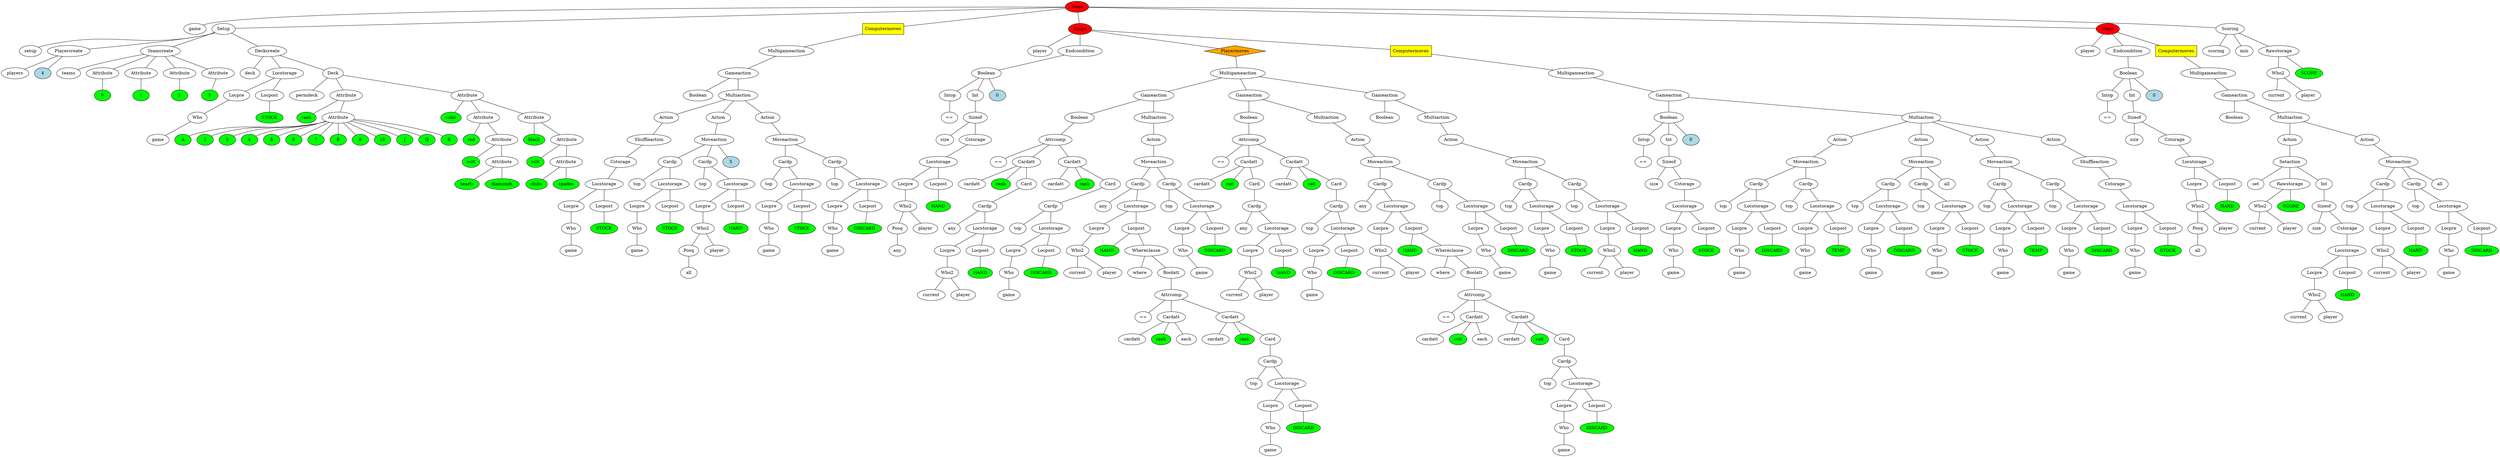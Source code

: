 graph tree{NODE0 [label="Stage" style=filled fillcolor="red"]
NODE0_1 [label="game"]
NODE0 -- NODE0_1
NODE0_2 [label="Setup" ]
NODE0_2_1 [label="setup"]
NODE0_2 -- NODE0_2_1
NODE0_2_2 [label="Playercreate" ]
NODE0_2_2_2 [label="players"]
NODE0_2_2 -- NODE0_2_2_2
NODE0_2_2_3 [label="4" style=filled fillcolor="lightblue"]
NODE0_2_2 -- NODE0_2_2_3
NODE0_2 -- NODE0_2_2
NODE0_2_4 [label="Teamcreate" ]
NODE0_2_4_1 [label="teams"]
NODE0_2_4 -- NODE0_2_4_1
NODE0_2_4_2 [label="Attribute" ]
NODE0_2_4_2_1 [fillcolor="green" style=filled label="0"]
NODE0_2_4_2 -- NODE0_2_4_2_1
NODE0_2_4 -- NODE0_2_4_2
NODE0_2_4_3 [label="Attribute" ]
NODE0_2_4_3_1 [fillcolor="green" style=filled label="1"]
NODE0_2_4_3 -- NODE0_2_4_3_1
NODE0_2_4 -- NODE0_2_4_3
NODE0_2_4_4 [label="Attribute" ]
NODE0_2_4_4_1 [fillcolor="green" style=filled label="2"]
NODE0_2_4_4 -- NODE0_2_4_4_1
NODE0_2_4 -- NODE0_2_4_4
NODE0_2_4_5 [label="Attribute" ]
NODE0_2_4_5_1 [fillcolor="green" style=filled label="3"]
NODE0_2_4_5 -- NODE0_2_4_5_1
NODE0_2_4 -- NODE0_2_4_5
NODE0_2 -- NODE0_2_4
NODE0_2_6 [label="Deckcreate" ]
NODE0_2_6_2 [label="deck"]
NODE0_2_6 -- NODE0_2_6_2
NODE0_2_6_3 [label="Locstorage" ]
NODE0_2_6_3_1 [label="Locpre" ]
NODE0_2_6_3_1_0 [label="Who" ]
NODE0_2_6_3_1_0_0 [label="game"]
NODE0_2_6_3_1_0 -- NODE0_2_6_3_1_0_0
NODE0_2_6_3_1 -- NODE0_2_6_3_1_0
NODE0_2_6_3 -- NODE0_2_6_3_1
NODE0_2_6_3_3 [label="Locpost" ]
NODE0_2_6_3_3_0 [fillcolor="green" style=filled label="STOCK"]
NODE0_2_6_3_3 -- NODE0_2_6_3_3_0
NODE0_2_6_3 -- NODE0_2_6_3_3
NODE0_2_6 -- NODE0_2_6_3
NODE0_2_6_4 [label="Deck" ]
NODE0_2_6_4_1 [label="permdeck"]
NODE0_2_6_4 -- NODE0_2_6_4_1
NODE0_2_6_4_2 [label="Attribute" ]
NODE0_2_6_4_2_1 [fillcolor="green" style=filled label="rank"]
NODE0_2_6_4_2 -- NODE0_2_6_4_2_1
NODE0_2_6_4_2_2 [label="Attribute" ]
NODE0_2_6_4_2_2_1 [fillcolor="green" style=filled label="A"]
NODE0_2_6_4_2_2 -- NODE0_2_6_4_2_2_1
NODE0_2_6_4_2_2_3 [fillcolor="green" style=filled label="2"]
NODE0_2_6_4_2_2 -- NODE0_2_6_4_2_2_3
NODE0_2_6_4_2_2_5 [fillcolor="green" style=filled label="3"]
NODE0_2_6_4_2_2 -- NODE0_2_6_4_2_2_5
NODE0_2_6_4_2_2_7 [fillcolor="green" style=filled label="4"]
NODE0_2_6_4_2_2 -- NODE0_2_6_4_2_2_7
NODE0_2_6_4_2_2_9 [fillcolor="green" style=filled label="5"]
NODE0_2_6_4_2_2 -- NODE0_2_6_4_2_2_9
NODE0_2_6_4_2_2_11 [fillcolor="green" style=filled label="6"]
NODE0_2_6_4_2_2 -- NODE0_2_6_4_2_2_11
NODE0_2_6_4_2_2_13 [fillcolor="green" style=filled label="7"]
NODE0_2_6_4_2_2 -- NODE0_2_6_4_2_2_13
NODE0_2_6_4_2_2_15 [fillcolor="green" style=filled label="8"]
NODE0_2_6_4_2_2 -- NODE0_2_6_4_2_2_15
NODE0_2_6_4_2_2_17 [fillcolor="green" style=filled label="9"]
NODE0_2_6_4_2_2 -- NODE0_2_6_4_2_2_17
NODE0_2_6_4_2_2_19 [fillcolor="green" style=filled label="10"]
NODE0_2_6_4_2_2 -- NODE0_2_6_4_2_2_19
NODE0_2_6_4_2_2_21 [fillcolor="green" style=filled label="J"]
NODE0_2_6_4_2_2 -- NODE0_2_6_4_2_2_21
NODE0_2_6_4_2_2_23 [fillcolor="green" style=filled label="Q"]
NODE0_2_6_4_2_2 -- NODE0_2_6_4_2_2_23
NODE0_2_6_4_2_2_25 [fillcolor="green" style=filled label="K"]
NODE0_2_6_4_2_2 -- NODE0_2_6_4_2_2_25
NODE0_2_6_4_2 -- NODE0_2_6_4_2_2
NODE0_2_6_4 -- NODE0_2_6_4_2
NODE0_2_6_4_3 [label="Attribute" ]
NODE0_2_6_4_3_1 [fillcolor="green" style=filled label="color"]
NODE0_2_6_4_3 -- NODE0_2_6_4_3_1
NODE0_2_6_4_3_2 [label="Attribute" ]
NODE0_2_6_4_3_2_1 [fillcolor="green" style=filled label="red"]
NODE0_2_6_4_3_2 -- NODE0_2_6_4_3_2_1
NODE0_2_6_4_3_2_2 [label="Attribute" ]
NODE0_2_6_4_3_2_2_1 [fillcolor="green" style=filled label="suit"]
NODE0_2_6_4_3_2_2 -- NODE0_2_6_4_3_2_2_1
NODE0_2_6_4_3_2_2_2 [label="Attribute" ]
NODE0_2_6_4_3_2_2_2_1 [fillcolor="green" style=filled label="hearts"]
NODE0_2_6_4_3_2_2_2 -- NODE0_2_6_4_3_2_2_2_1
NODE0_2_6_4_3_2_2_2_3 [fillcolor="green" style=filled label="diamonds"]
NODE0_2_6_4_3_2_2_2 -- NODE0_2_6_4_3_2_2_2_3
NODE0_2_6_4_3_2_2 -- NODE0_2_6_4_3_2_2_2
NODE0_2_6_4_3_2 -- NODE0_2_6_4_3_2_2
NODE0_2_6_4_3 -- NODE0_2_6_4_3_2
NODE0_2_6_4_3_3 [label="Attribute" ]
NODE0_2_6_4_3_3_1 [fillcolor="green" style=filled label="black"]
NODE0_2_6_4_3_3 -- NODE0_2_6_4_3_3_1
NODE0_2_6_4_3_3_2 [label="Attribute" ]
NODE0_2_6_4_3_3_2_1 [fillcolor="green" style=filled label="suit"]
NODE0_2_6_4_3_3_2 -- NODE0_2_6_4_3_3_2_1
NODE0_2_6_4_3_3_2_2 [label="Attribute" ]
NODE0_2_6_4_3_3_2_2_1 [fillcolor="green" style=filled label="clubs"]
NODE0_2_6_4_3_3_2_2 -- NODE0_2_6_4_3_3_2_2_1
NODE0_2_6_4_3_3_2_2_3 [fillcolor="green" style=filled label="spades"]
NODE0_2_6_4_3_3_2_2 -- NODE0_2_6_4_3_3_2_2_3
NODE0_2_6_4_3_3_2 -- NODE0_2_6_4_3_3_2_2
NODE0_2_6_4_3_3 -- NODE0_2_6_4_3_3_2
NODE0_2_6_4_3 -- NODE0_2_6_4_3_3
NODE0_2_6_4 -- NODE0_2_6_4_3
NODE0_2_6 -- NODE0_2_6_4
NODE0_2 -- NODE0_2_6
NODE0 -- NODE0_2
NODE0_3 [label="Computermoves"  style=filled shape=box fillcolor="yellow"]
NODE0_3_2 [label="Multigameaction" ]
NODE0_3_2_0 [label="Gameaction" ]
NODE0_3_2_0_1 [label="Boolean" ]
NODE0_3_2_0 -- NODE0_3_2_0_1
NODE0_3_2_0_2 [label="Multiaction" ]
NODE0_3_2_0_2_0 [label="Action" ]
NODE0_3_2_0_2_0_1 [label="Shuffleaction" ]
NODE0_3_2_0_2_0_1_1 [label="Cstorage" ]
NODE0_3_2_0_2_0_1_1_0 [label="Locstorage" ]
NODE0_3_2_0_2_0_1_1_0_1 [label="Locpre" ]
NODE0_3_2_0_2_0_1_1_0_1_0 [label="Who" ]
NODE0_3_2_0_2_0_1_1_0_1_0_0 [label="game"]
NODE0_3_2_0_2_0_1_1_0_1_0 -- NODE0_3_2_0_2_0_1_1_0_1_0_0
NODE0_3_2_0_2_0_1_1_0_1 -- NODE0_3_2_0_2_0_1_1_0_1_0
NODE0_3_2_0_2_0_1_1_0 -- NODE0_3_2_0_2_0_1_1_0_1
NODE0_3_2_0_2_0_1_1_0_3 [label="Locpost" ]
NODE0_3_2_0_2_0_1_1_0_3_0 [fillcolor="green" style=filled label="STOCK"]
NODE0_3_2_0_2_0_1_1_0_3 -- NODE0_3_2_0_2_0_1_1_0_3_0
NODE0_3_2_0_2_0_1_1_0 -- NODE0_3_2_0_2_0_1_1_0_3
NODE0_3_2_0_2_0_1_1 -- NODE0_3_2_0_2_0_1_1_0
NODE0_3_2_0_2_0_1 -- NODE0_3_2_0_2_0_1_1
NODE0_3_2_0_2_0 -- NODE0_3_2_0_2_0_1
NODE0_3_2_0_2 -- NODE0_3_2_0_2_0
NODE0_3_2_0_2_1 [label="Action" ]
NODE0_3_2_0_2_1_1 [label="Moveaction" ]
NODE0_3_2_0_2_1_1_1 [label="Cardp" ]
NODE0_3_2_0_2_1_1_1_1 [label="top"]
NODE0_3_2_0_2_1_1_1 -- NODE0_3_2_0_2_1_1_1_1
NODE0_3_2_0_2_1_1_1_2 [label="Locstorage" ]
NODE0_3_2_0_2_1_1_1_2_1 [label="Locpre" ]
NODE0_3_2_0_2_1_1_1_2_1_0 [label="Who" ]
NODE0_3_2_0_2_1_1_1_2_1_0_0 [label="game"]
NODE0_3_2_0_2_1_1_1_2_1_0 -- NODE0_3_2_0_2_1_1_1_2_1_0_0
NODE0_3_2_0_2_1_1_1_2_1 -- NODE0_3_2_0_2_1_1_1_2_1_0
NODE0_3_2_0_2_1_1_1_2 -- NODE0_3_2_0_2_1_1_1_2_1
NODE0_3_2_0_2_1_1_1_2_3 [label="Locpost" ]
NODE0_3_2_0_2_1_1_1_2_3_0 [fillcolor="green" style=filled label="STOCK"]
NODE0_3_2_0_2_1_1_1_2_3 -- NODE0_3_2_0_2_1_1_1_2_3_0
NODE0_3_2_0_2_1_1_1_2 -- NODE0_3_2_0_2_1_1_1_2_3
NODE0_3_2_0_2_1_1_1 -- NODE0_3_2_0_2_1_1_1_2
NODE0_3_2_0_2_1_1 -- NODE0_3_2_0_2_1_1_1
NODE0_3_2_0_2_1_1_2 [label="Cardp" ]
NODE0_3_2_0_2_1_1_2_1 [label="top"]
NODE0_3_2_0_2_1_1_2 -- NODE0_3_2_0_2_1_1_2_1
NODE0_3_2_0_2_1_1_2_2 [label="Locstorage" ]
NODE0_3_2_0_2_1_1_2_2_1 [label="Locpre" ]
NODE0_3_2_0_2_1_1_2_2_1_0 [label="Who2" ]
NODE0_3_2_0_2_1_1_2_2_1_0_1 [label="Posq" ]
NODE0_3_2_0_2_1_1_2_2_1_0_1_0 [label="all"]
NODE0_3_2_0_2_1_1_2_2_1_0_1 -- NODE0_3_2_0_2_1_1_2_2_1_0_1_0
NODE0_3_2_0_2_1_1_2_2_1_0 -- NODE0_3_2_0_2_1_1_2_2_1_0_1
NODE0_3_2_0_2_1_1_2_2_1_0_2 [label="player"]
NODE0_3_2_0_2_1_1_2_2_1_0 -- NODE0_3_2_0_2_1_1_2_2_1_0_2
NODE0_3_2_0_2_1_1_2_2_1 -- NODE0_3_2_0_2_1_1_2_2_1_0
NODE0_3_2_0_2_1_1_2_2 -- NODE0_3_2_0_2_1_1_2_2_1
NODE0_3_2_0_2_1_1_2_2_3 [label="Locpost" ]
NODE0_3_2_0_2_1_1_2_2_3_0 [fillcolor="green" style=filled label="HAND"]
NODE0_3_2_0_2_1_1_2_2_3 -- NODE0_3_2_0_2_1_1_2_2_3_0
NODE0_3_2_0_2_1_1_2_2 -- NODE0_3_2_0_2_1_1_2_2_3
NODE0_3_2_0_2_1_1_2 -- NODE0_3_2_0_2_1_1_2_2
NODE0_3_2_0_2_1_1 -- NODE0_3_2_0_2_1_1_2
NODE0_3_2_0_2_1_1_3 [label="5" style=filled fillcolor="lightblue"]
NODE0_3_2_0_2_1_1 -- NODE0_3_2_0_2_1_1_3
NODE0_3_2_0_2_1 -- NODE0_3_2_0_2_1_1
NODE0_3_2_0_2 -- NODE0_3_2_0_2_1
NODE0_3_2_0_2_2 [label="Action" ]
NODE0_3_2_0_2_2_1 [label="Moveaction" ]
NODE0_3_2_0_2_2_1_1 [label="Cardp" ]
NODE0_3_2_0_2_2_1_1_1 [label="top"]
NODE0_3_2_0_2_2_1_1 -- NODE0_3_2_0_2_2_1_1_1
NODE0_3_2_0_2_2_1_1_2 [label="Locstorage" ]
NODE0_3_2_0_2_2_1_1_2_1 [label="Locpre" ]
NODE0_3_2_0_2_2_1_1_2_1_0 [label="Who" ]
NODE0_3_2_0_2_2_1_1_2_1_0_0 [label="game"]
NODE0_3_2_0_2_2_1_1_2_1_0 -- NODE0_3_2_0_2_2_1_1_2_1_0_0
NODE0_3_2_0_2_2_1_1_2_1 -- NODE0_3_2_0_2_2_1_1_2_1_0
NODE0_3_2_0_2_2_1_1_2 -- NODE0_3_2_0_2_2_1_1_2_1
NODE0_3_2_0_2_2_1_1_2_3 [label="Locpost" ]
NODE0_3_2_0_2_2_1_1_2_3_0 [fillcolor="green" style=filled label="STOCK"]
NODE0_3_2_0_2_2_1_1_2_3 -- NODE0_3_2_0_2_2_1_1_2_3_0
NODE0_3_2_0_2_2_1_1_2 -- NODE0_3_2_0_2_2_1_1_2_3
NODE0_3_2_0_2_2_1_1 -- NODE0_3_2_0_2_2_1_1_2
NODE0_3_2_0_2_2_1 -- NODE0_3_2_0_2_2_1_1
NODE0_3_2_0_2_2_1_2 [label="Cardp" ]
NODE0_3_2_0_2_2_1_2_1 [label="top"]
NODE0_3_2_0_2_2_1_2 -- NODE0_3_2_0_2_2_1_2_1
NODE0_3_2_0_2_2_1_2_2 [label="Locstorage" ]
NODE0_3_2_0_2_2_1_2_2_1 [label="Locpre" ]
NODE0_3_2_0_2_2_1_2_2_1_0 [label="Who" ]
NODE0_3_2_0_2_2_1_2_2_1_0_0 [label="game"]
NODE0_3_2_0_2_2_1_2_2_1_0 -- NODE0_3_2_0_2_2_1_2_2_1_0_0
NODE0_3_2_0_2_2_1_2_2_1 -- NODE0_3_2_0_2_2_1_2_2_1_0
NODE0_3_2_0_2_2_1_2_2 -- NODE0_3_2_0_2_2_1_2_2_1
NODE0_3_2_0_2_2_1_2_2_3 [label="Locpost" ]
NODE0_3_2_0_2_2_1_2_2_3_0 [fillcolor="green" style=filled label="DISCARD"]
NODE0_3_2_0_2_2_1_2_2_3 -- NODE0_3_2_0_2_2_1_2_2_3_0
NODE0_3_2_0_2_2_1_2_2 -- NODE0_3_2_0_2_2_1_2_2_3
NODE0_3_2_0_2_2_1_2 -- NODE0_3_2_0_2_2_1_2_2
NODE0_3_2_0_2_2_1 -- NODE0_3_2_0_2_2_1_2
NODE0_3_2_0_2_2 -- NODE0_3_2_0_2_2_1
NODE0_3_2_0_2 -- NODE0_3_2_0_2_2
NODE0_3_2_0 -- NODE0_3_2_0_2
NODE0_3_2 -- NODE0_3_2_0
NODE0_3 -- NODE0_3_2
NODE0 -- NODE0_3
NODE0_4 [label="Stage"  style=filled fillcolor="red"]
NODE0_4_2 [label="player"]
NODE0_4 -- NODE0_4_2
NODE0_4_3 [label="Endcondition" ]
NODE0_4_3_2 [label="Boolean" ]
NODE0_4_3_2_1 [label="Intop" ]
NODE0_4_3_2_1_0 [label="=="]
NODE0_4_3_2_1 -- NODE0_4_3_2_1_0
NODE0_4_3_2 -- NODE0_4_3_2_1
NODE0_4_3_2_2 [label="Int" ]
NODE0_4_3_2_2_0 [label="Sizeof" ]
NODE0_4_3_2_2_0_1 [label="size"]
NODE0_4_3_2_2_0 -- NODE0_4_3_2_2_0_1
NODE0_4_3_2_2_0_2 [label="Cstorage" ]
NODE0_4_3_2_2_0_2_0 [label="Locstorage" ]
NODE0_4_3_2_2_0_2_0_1 [label="Locpre" ]
NODE0_4_3_2_2_0_2_0_1_0 [label="Who2" ]
NODE0_4_3_2_2_0_2_0_1_0_1 [label="Posq" ]
NODE0_4_3_2_2_0_2_0_1_0_1_0 [label="any"]
NODE0_4_3_2_2_0_2_0_1_0_1 -- NODE0_4_3_2_2_0_2_0_1_0_1_0
NODE0_4_3_2_2_0_2_0_1_0 -- NODE0_4_3_2_2_0_2_0_1_0_1
NODE0_4_3_2_2_0_2_0_1_0_2 [label="player"]
NODE0_4_3_2_2_0_2_0_1_0 -- NODE0_4_3_2_2_0_2_0_1_0_2
NODE0_4_3_2_2_0_2_0_1 -- NODE0_4_3_2_2_0_2_0_1_0
NODE0_4_3_2_2_0_2_0 -- NODE0_4_3_2_2_0_2_0_1
NODE0_4_3_2_2_0_2_0_3 [label="Locpost" ]
NODE0_4_3_2_2_0_2_0_3_0 [fillcolor="green" style=filled label="HAND"]
NODE0_4_3_2_2_0_2_0_3 -- NODE0_4_3_2_2_0_2_0_3_0
NODE0_4_3_2_2_0_2_0 -- NODE0_4_3_2_2_0_2_0_3
NODE0_4_3_2_2_0_2 -- NODE0_4_3_2_2_0_2_0
NODE0_4_3_2_2_0 -- NODE0_4_3_2_2_0_2
NODE0_4_3_2_2 -- NODE0_4_3_2_2_0
NODE0_4_3_2 -- NODE0_4_3_2_2
NODE0_4_3_2_3 [label="0" style=filled fillcolor="lightblue"]
NODE0_4_3_2 -- NODE0_4_3_2_3
NODE0_4_3 -- NODE0_4_3_2
NODE0_4 -- NODE0_4_3
NODE0_4_4 [label="Playermoves"  style=filled shape=diamond fillcolor="orange"]
NODE0_4_4_2 [label="Multigameaction" ]
NODE0_4_4_2_0 [label="Gameaction" ]
NODE0_4_4_2_0_1 [label="Boolean" ]
NODE0_4_4_2_0_1_1 [label="Attrcomp" ]
NODE0_4_4_2_0_1_1_0 [label="=="]
NODE0_4_4_2_0_1_1 -- NODE0_4_4_2_0_1_1_0
NODE0_4_4_2_0_1_1_1 [label="Cardatt" ]
NODE0_4_4_2_0_1_1_1_1 [label="cardatt"]
NODE0_4_4_2_0_1_1_1 -- NODE0_4_4_2_0_1_1_1_1
NODE0_4_4_2_0_1_1_1_2 [fillcolor="green" style=filled label="rank"]
NODE0_4_4_2_0_1_1_1 -- NODE0_4_4_2_0_1_1_1_2
NODE0_4_4_2_0_1_1_1_3 [label="Card" ]
NODE0_4_4_2_0_1_1_1_3_0 [label="Cardp" ]
NODE0_4_4_2_0_1_1_1_3_0_1 [label="any"]
NODE0_4_4_2_0_1_1_1_3_0 -- NODE0_4_4_2_0_1_1_1_3_0_1
NODE0_4_4_2_0_1_1_1_3_0_2 [label="Locstorage" ]
NODE0_4_4_2_0_1_1_1_3_0_2_1 [label="Locpre" ]
NODE0_4_4_2_0_1_1_1_3_0_2_1_0 [label="Who2" ]
NODE0_4_4_2_0_1_1_1_3_0_2_1_0_1 [label="current"]
NODE0_4_4_2_0_1_1_1_3_0_2_1_0 -- NODE0_4_4_2_0_1_1_1_3_0_2_1_0_1
NODE0_4_4_2_0_1_1_1_3_0_2_1_0_2 [label="player"]
NODE0_4_4_2_0_1_1_1_3_0_2_1_0 -- NODE0_4_4_2_0_1_1_1_3_0_2_1_0_2
NODE0_4_4_2_0_1_1_1_3_0_2_1 -- NODE0_4_4_2_0_1_1_1_3_0_2_1_0
NODE0_4_4_2_0_1_1_1_3_0_2 -- NODE0_4_4_2_0_1_1_1_3_0_2_1
NODE0_4_4_2_0_1_1_1_3_0_2_3 [label="Locpost" ]
NODE0_4_4_2_0_1_1_1_3_0_2_3_0 [fillcolor="green" style=filled label="HAND"]
NODE0_4_4_2_0_1_1_1_3_0_2_3 -- NODE0_4_4_2_0_1_1_1_3_0_2_3_0
NODE0_4_4_2_0_1_1_1_3_0_2 -- NODE0_4_4_2_0_1_1_1_3_0_2_3
NODE0_4_4_2_0_1_1_1_3_0 -- NODE0_4_4_2_0_1_1_1_3_0_2
NODE0_4_4_2_0_1_1_1_3 -- NODE0_4_4_2_0_1_1_1_3_0
NODE0_4_4_2_0_1_1_1 -- NODE0_4_4_2_0_1_1_1_3
NODE0_4_4_2_0_1_1 -- NODE0_4_4_2_0_1_1_1
NODE0_4_4_2_0_1_1_2 [label="Cardatt" ]
NODE0_4_4_2_0_1_1_2_1 [label="cardatt"]
NODE0_4_4_2_0_1_1_2 -- NODE0_4_4_2_0_1_1_2_1
NODE0_4_4_2_0_1_1_2_2 [fillcolor="green" style=filled label="rank"]
NODE0_4_4_2_0_1_1_2 -- NODE0_4_4_2_0_1_1_2_2
NODE0_4_4_2_0_1_1_2_3 [label="Card" ]
NODE0_4_4_2_0_1_1_2_3_0 [label="Cardp" ]
NODE0_4_4_2_0_1_1_2_3_0_1 [label="top"]
NODE0_4_4_2_0_1_1_2_3_0 -- NODE0_4_4_2_0_1_1_2_3_0_1
NODE0_4_4_2_0_1_1_2_3_0_2 [label="Locstorage" ]
NODE0_4_4_2_0_1_1_2_3_0_2_1 [label="Locpre" ]
NODE0_4_4_2_0_1_1_2_3_0_2_1_0 [label="Who" ]
NODE0_4_4_2_0_1_1_2_3_0_2_1_0_0 [label="game"]
NODE0_4_4_2_0_1_1_2_3_0_2_1_0 -- NODE0_4_4_2_0_1_1_2_3_0_2_1_0_0
NODE0_4_4_2_0_1_1_2_3_0_2_1 -- NODE0_4_4_2_0_1_1_2_3_0_2_1_0
NODE0_4_4_2_0_1_1_2_3_0_2 -- NODE0_4_4_2_0_1_1_2_3_0_2_1
NODE0_4_4_2_0_1_1_2_3_0_2_3 [label="Locpost" ]
NODE0_4_4_2_0_1_1_2_3_0_2_3_0 [fillcolor="green" style=filled label="DISCARD"]
NODE0_4_4_2_0_1_1_2_3_0_2_3 -- NODE0_4_4_2_0_1_1_2_3_0_2_3_0
NODE0_4_4_2_0_1_1_2_3_0_2 -- NODE0_4_4_2_0_1_1_2_3_0_2_3
NODE0_4_4_2_0_1_1_2_3_0 -- NODE0_4_4_2_0_1_1_2_3_0_2
NODE0_4_4_2_0_1_1_2_3 -- NODE0_4_4_2_0_1_1_2_3_0
NODE0_4_4_2_0_1_1_2 -- NODE0_4_4_2_0_1_1_2_3
NODE0_4_4_2_0_1_1 -- NODE0_4_4_2_0_1_1_2
NODE0_4_4_2_0_1 -- NODE0_4_4_2_0_1_1
NODE0_4_4_2_0 -- NODE0_4_4_2_0_1
NODE0_4_4_2_0_2 [label="Multiaction" ]
NODE0_4_4_2_0_2_0 [label="Action" ]
NODE0_4_4_2_0_2_0_1 [label="Moveaction" ]
NODE0_4_4_2_0_2_0_1_1 [label="Cardp" ]
NODE0_4_4_2_0_2_0_1_1_1 [label="any"]
NODE0_4_4_2_0_2_0_1_1 -- NODE0_4_4_2_0_2_0_1_1_1
NODE0_4_4_2_0_2_0_1_1_2 [label="Locstorage" ]
NODE0_4_4_2_0_2_0_1_1_2_1 [label="Locpre" ]
NODE0_4_4_2_0_2_0_1_1_2_1_0 [label="Who2" ]
NODE0_4_4_2_0_2_0_1_1_2_1_0_1 [label="current"]
NODE0_4_4_2_0_2_0_1_1_2_1_0 -- NODE0_4_4_2_0_2_0_1_1_2_1_0_1
NODE0_4_4_2_0_2_0_1_1_2_1_0_2 [label="player"]
NODE0_4_4_2_0_2_0_1_1_2_1_0 -- NODE0_4_4_2_0_2_0_1_1_2_1_0_2
NODE0_4_4_2_0_2_0_1_1_2_1 -- NODE0_4_4_2_0_2_0_1_1_2_1_0
NODE0_4_4_2_0_2_0_1_1_2 -- NODE0_4_4_2_0_2_0_1_1_2_1
NODE0_4_4_2_0_2_0_1_1_2_3 [label="Locpost" ]
NODE0_4_4_2_0_2_0_1_1_2_3_0 [fillcolor="green" style=filled label="HAND"]
NODE0_4_4_2_0_2_0_1_1_2_3 -- NODE0_4_4_2_0_2_0_1_1_2_3_0
NODE0_4_4_2_0_2_0_1_1_2_3_1 [label="Whereclause" ]
NODE0_4_4_2_0_2_0_1_1_2_3_1_0 [label="where"]
NODE0_4_4_2_0_2_0_1_1_2_3_1 -- NODE0_4_4_2_0_2_0_1_1_2_3_1_0
NODE0_4_4_2_0_2_0_1_1_2_3_1_1 [label="Boolatt" ]
NODE0_4_4_2_0_2_0_1_1_2_3_1_1_1 [label="Attrcomp" ]
NODE0_4_4_2_0_2_0_1_1_2_3_1_1_1_0 [label="=="]
NODE0_4_4_2_0_2_0_1_1_2_3_1_1_1 -- NODE0_4_4_2_0_2_0_1_1_2_3_1_1_1_0
NODE0_4_4_2_0_2_0_1_1_2_3_1_1_1_1 [label="Cardatt" ]
NODE0_4_4_2_0_2_0_1_1_2_3_1_1_1_1_1 [label="cardatt"]
NODE0_4_4_2_0_2_0_1_1_2_3_1_1_1_1 -- NODE0_4_4_2_0_2_0_1_1_2_3_1_1_1_1_1
NODE0_4_4_2_0_2_0_1_1_2_3_1_1_1_1_2 [fillcolor="green" style=filled label="rank"]
NODE0_4_4_2_0_2_0_1_1_2_3_1_1_1_1 -- NODE0_4_4_2_0_2_0_1_1_2_3_1_1_1_1_2
NODE0_4_4_2_0_2_0_1_1_2_3_1_1_1_1_3 [label="each"]
NODE0_4_4_2_0_2_0_1_1_2_3_1_1_1_1 -- NODE0_4_4_2_0_2_0_1_1_2_3_1_1_1_1_3
NODE0_4_4_2_0_2_0_1_1_2_3_1_1_1 -- NODE0_4_4_2_0_2_0_1_1_2_3_1_1_1_1
NODE0_4_4_2_0_2_0_1_1_2_3_1_1_1_2 [label="Cardatt" ]
NODE0_4_4_2_0_2_0_1_1_2_3_1_1_1_2_1 [label="cardatt"]
NODE0_4_4_2_0_2_0_1_1_2_3_1_1_1_2 -- NODE0_4_4_2_0_2_0_1_1_2_3_1_1_1_2_1
NODE0_4_4_2_0_2_0_1_1_2_3_1_1_1_2_2 [fillcolor="green" style=filled label="rank"]
NODE0_4_4_2_0_2_0_1_1_2_3_1_1_1_2 -- NODE0_4_4_2_0_2_0_1_1_2_3_1_1_1_2_2
NODE0_4_4_2_0_2_0_1_1_2_3_1_1_1_2_3 [label="Card" ]
NODE0_4_4_2_0_2_0_1_1_2_3_1_1_1_2_3_0 [label="Cardp" ]
NODE0_4_4_2_0_2_0_1_1_2_3_1_1_1_2_3_0_1 [label="top"]
NODE0_4_4_2_0_2_0_1_1_2_3_1_1_1_2_3_0 -- NODE0_4_4_2_0_2_0_1_1_2_3_1_1_1_2_3_0_1
NODE0_4_4_2_0_2_0_1_1_2_3_1_1_1_2_3_0_2 [label="Locstorage" ]
NODE0_4_4_2_0_2_0_1_1_2_3_1_1_1_2_3_0_2_1 [label="Locpre" ]
NODE0_4_4_2_0_2_0_1_1_2_3_1_1_1_2_3_0_2_1_0 [label="Who" ]
NODE0_4_4_2_0_2_0_1_1_2_3_1_1_1_2_3_0_2_1_0_0 [label="game"]
NODE0_4_4_2_0_2_0_1_1_2_3_1_1_1_2_3_0_2_1_0 -- NODE0_4_4_2_0_2_0_1_1_2_3_1_1_1_2_3_0_2_1_0_0
NODE0_4_4_2_0_2_0_1_1_2_3_1_1_1_2_3_0_2_1 -- NODE0_4_4_2_0_2_0_1_1_2_3_1_1_1_2_3_0_2_1_0
NODE0_4_4_2_0_2_0_1_1_2_3_1_1_1_2_3_0_2 -- NODE0_4_4_2_0_2_0_1_1_2_3_1_1_1_2_3_0_2_1
NODE0_4_4_2_0_2_0_1_1_2_3_1_1_1_2_3_0_2_3 [label="Locpost" ]
NODE0_4_4_2_0_2_0_1_1_2_3_1_1_1_2_3_0_2_3_0 [fillcolor="green" style=filled label="DISCARD"]
NODE0_4_4_2_0_2_0_1_1_2_3_1_1_1_2_3_0_2_3 -- NODE0_4_4_2_0_2_0_1_1_2_3_1_1_1_2_3_0_2_3_0
NODE0_4_4_2_0_2_0_1_1_2_3_1_1_1_2_3_0_2 -- NODE0_4_4_2_0_2_0_1_1_2_3_1_1_1_2_3_0_2_3
NODE0_4_4_2_0_2_0_1_1_2_3_1_1_1_2_3_0 -- NODE0_4_4_2_0_2_0_1_1_2_3_1_1_1_2_3_0_2
NODE0_4_4_2_0_2_0_1_1_2_3_1_1_1_2_3 -- NODE0_4_4_2_0_2_0_1_1_2_3_1_1_1_2_3_0
NODE0_4_4_2_0_2_0_1_1_2_3_1_1_1_2 -- NODE0_4_4_2_0_2_0_1_1_2_3_1_1_1_2_3
NODE0_4_4_2_0_2_0_1_1_2_3_1_1_1 -- NODE0_4_4_2_0_2_0_1_1_2_3_1_1_1_2
NODE0_4_4_2_0_2_0_1_1_2_3_1_1 -- NODE0_4_4_2_0_2_0_1_1_2_3_1_1_1
NODE0_4_4_2_0_2_0_1_1_2_3_1 -- NODE0_4_4_2_0_2_0_1_1_2_3_1_1
NODE0_4_4_2_0_2_0_1_1_2_3 -- NODE0_4_4_2_0_2_0_1_1_2_3_1
NODE0_4_4_2_0_2_0_1_1_2 -- NODE0_4_4_2_0_2_0_1_1_2_3
NODE0_4_4_2_0_2_0_1_1 -- NODE0_4_4_2_0_2_0_1_1_2
NODE0_4_4_2_0_2_0_1 -- NODE0_4_4_2_0_2_0_1_1
NODE0_4_4_2_0_2_0_1_2 [label="Cardp" ]
NODE0_4_4_2_0_2_0_1_2_1 [label="top"]
NODE0_4_4_2_0_2_0_1_2 -- NODE0_4_4_2_0_2_0_1_2_1
NODE0_4_4_2_0_2_0_1_2_2 [label="Locstorage" ]
NODE0_4_4_2_0_2_0_1_2_2_1 [label="Locpre" ]
NODE0_4_4_2_0_2_0_1_2_2_1_0 [label="Who" ]
NODE0_4_4_2_0_2_0_1_2_2_1_0_0 [label="game"]
NODE0_4_4_2_0_2_0_1_2_2_1_0 -- NODE0_4_4_2_0_2_0_1_2_2_1_0_0
NODE0_4_4_2_0_2_0_1_2_2_1 -- NODE0_4_4_2_0_2_0_1_2_2_1_0
NODE0_4_4_2_0_2_0_1_2_2 -- NODE0_4_4_2_0_2_0_1_2_2_1
NODE0_4_4_2_0_2_0_1_2_2_3 [label="Locpost" ]
NODE0_4_4_2_0_2_0_1_2_2_3_0 [fillcolor="green" style=filled label="DISCARD"]
NODE0_4_4_2_0_2_0_1_2_2_3 -- NODE0_4_4_2_0_2_0_1_2_2_3_0
NODE0_4_4_2_0_2_0_1_2_2 -- NODE0_4_4_2_0_2_0_1_2_2_3
NODE0_4_4_2_0_2_0_1_2 -- NODE0_4_4_2_0_2_0_1_2_2
NODE0_4_4_2_0_2_0_1 -- NODE0_4_4_2_0_2_0_1_2
NODE0_4_4_2_0_2_0 -- NODE0_4_4_2_0_2_0_1
NODE0_4_4_2_0_2 -- NODE0_4_4_2_0_2_0
NODE0_4_4_2_0 -- NODE0_4_4_2_0_2
NODE0_4_4_2 -- NODE0_4_4_2_0
NODE0_4_4_2_1 [label="Gameaction" ]
NODE0_4_4_2_1_1 [label="Boolean" ]
NODE0_4_4_2_1_1_1 [label="Attrcomp" ]
NODE0_4_4_2_1_1_1_0 [label="=="]
NODE0_4_4_2_1_1_1 -- NODE0_4_4_2_1_1_1_0
NODE0_4_4_2_1_1_1_1 [label="Cardatt" ]
NODE0_4_4_2_1_1_1_1_1 [label="cardatt"]
NODE0_4_4_2_1_1_1_1 -- NODE0_4_4_2_1_1_1_1_1
NODE0_4_4_2_1_1_1_1_2 [fillcolor="green" style=filled label="suit"]
NODE0_4_4_2_1_1_1_1 -- NODE0_4_4_2_1_1_1_1_2
NODE0_4_4_2_1_1_1_1_3 [label="Card" ]
NODE0_4_4_2_1_1_1_1_3_0 [label="Cardp" ]
NODE0_4_4_2_1_1_1_1_3_0_1 [label="any"]
NODE0_4_4_2_1_1_1_1_3_0 -- NODE0_4_4_2_1_1_1_1_3_0_1
NODE0_4_4_2_1_1_1_1_3_0_2 [label="Locstorage" ]
NODE0_4_4_2_1_1_1_1_3_0_2_1 [label="Locpre" ]
NODE0_4_4_2_1_1_1_1_3_0_2_1_0 [label="Who2" ]
NODE0_4_4_2_1_1_1_1_3_0_2_1_0_1 [label="current"]
NODE0_4_4_2_1_1_1_1_3_0_2_1_0 -- NODE0_4_4_2_1_1_1_1_3_0_2_1_0_1
NODE0_4_4_2_1_1_1_1_3_0_2_1_0_2 [label="player"]
NODE0_4_4_2_1_1_1_1_3_0_2_1_0 -- NODE0_4_4_2_1_1_1_1_3_0_2_1_0_2
NODE0_4_4_2_1_1_1_1_3_0_2_1 -- NODE0_4_4_2_1_1_1_1_3_0_2_1_0
NODE0_4_4_2_1_1_1_1_3_0_2 -- NODE0_4_4_2_1_1_1_1_3_0_2_1
NODE0_4_4_2_1_1_1_1_3_0_2_3 [label="Locpost" ]
NODE0_4_4_2_1_1_1_1_3_0_2_3_0 [fillcolor="green" style=filled label="HAND"]
NODE0_4_4_2_1_1_1_1_3_0_2_3 -- NODE0_4_4_2_1_1_1_1_3_0_2_3_0
NODE0_4_4_2_1_1_1_1_3_0_2 -- NODE0_4_4_2_1_1_1_1_3_0_2_3
NODE0_4_4_2_1_1_1_1_3_0 -- NODE0_4_4_2_1_1_1_1_3_0_2
NODE0_4_4_2_1_1_1_1_3 -- NODE0_4_4_2_1_1_1_1_3_0
NODE0_4_4_2_1_1_1_1 -- NODE0_4_4_2_1_1_1_1_3
NODE0_4_4_2_1_1_1 -- NODE0_4_4_2_1_1_1_1
NODE0_4_4_2_1_1_1_2 [label="Cardatt" ]
NODE0_4_4_2_1_1_1_2_1 [label="cardatt"]
NODE0_4_4_2_1_1_1_2 -- NODE0_4_4_2_1_1_1_2_1
NODE0_4_4_2_1_1_1_2_2 [fillcolor="green" style=filled label="suit"]
NODE0_4_4_2_1_1_1_2 -- NODE0_4_4_2_1_1_1_2_2
NODE0_4_4_2_1_1_1_2_3 [label="Card" ]
NODE0_4_4_2_1_1_1_2_3_0 [label="Cardp" ]
NODE0_4_4_2_1_1_1_2_3_0_1 [label="top"]
NODE0_4_4_2_1_1_1_2_3_0 -- NODE0_4_4_2_1_1_1_2_3_0_1
NODE0_4_4_2_1_1_1_2_3_0_2 [label="Locstorage" ]
NODE0_4_4_2_1_1_1_2_3_0_2_1 [label="Locpre" ]
NODE0_4_4_2_1_1_1_2_3_0_2_1_0 [label="Who" ]
NODE0_4_4_2_1_1_1_2_3_0_2_1_0_0 [label="game"]
NODE0_4_4_2_1_1_1_2_3_0_2_1_0 -- NODE0_4_4_2_1_1_1_2_3_0_2_1_0_0
NODE0_4_4_2_1_1_1_2_3_0_2_1 -- NODE0_4_4_2_1_1_1_2_3_0_2_1_0
NODE0_4_4_2_1_1_1_2_3_0_2 -- NODE0_4_4_2_1_1_1_2_3_0_2_1
NODE0_4_4_2_1_1_1_2_3_0_2_3 [label="Locpost" ]
NODE0_4_4_2_1_1_1_2_3_0_2_3_0 [fillcolor="green" style=filled label="DISCARD"]
NODE0_4_4_2_1_1_1_2_3_0_2_3 -- NODE0_4_4_2_1_1_1_2_3_0_2_3_0
NODE0_4_4_2_1_1_1_2_3_0_2 -- NODE0_4_4_2_1_1_1_2_3_0_2_3
NODE0_4_4_2_1_1_1_2_3_0 -- NODE0_4_4_2_1_1_1_2_3_0_2
NODE0_4_4_2_1_1_1_2_3 -- NODE0_4_4_2_1_1_1_2_3_0
NODE0_4_4_2_1_1_1_2 -- NODE0_4_4_2_1_1_1_2_3
NODE0_4_4_2_1_1_1 -- NODE0_4_4_2_1_1_1_2
NODE0_4_4_2_1_1 -- NODE0_4_4_2_1_1_1
NODE0_4_4_2_1 -- NODE0_4_4_2_1_1
NODE0_4_4_2_1_2 [label="Multiaction" ]
NODE0_4_4_2_1_2_0 [label="Action" ]
NODE0_4_4_2_1_2_0_1 [label="Moveaction" ]
NODE0_4_4_2_1_2_0_1_1 [label="Cardp" ]
NODE0_4_4_2_1_2_0_1_1_1 [label="any"]
NODE0_4_4_2_1_2_0_1_1 -- NODE0_4_4_2_1_2_0_1_1_1
NODE0_4_4_2_1_2_0_1_1_2 [label="Locstorage" ]
NODE0_4_4_2_1_2_0_1_1_2_1 [label="Locpre" ]
NODE0_4_4_2_1_2_0_1_1_2_1_0 [label="Who2" ]
NODE0_4_4_2_1_2_0_1_1_2_1_0_1 [label="current"]
NODE0_4_4_2_1_2_0_1_1_2_1_0 -- NODE0_4_4_2_1_2_0_1_1_2_1_0_1
NODE0_4_4_2_1_2_0_1_1_2_1_0_2 [label="player"]
NODE0_4_4_2_1_2_0_1_1_2_1_0 -- NODE0_4_4_2_1_2_0_1_1_2_1_0_2
NODE0_4_4_2_1_2_0_1_1_2_1 -- NODE0_4_4_2_1_2_0_1_1_2_1_0
NODE0_4_4_2_1_2_0_1_1_2 -- NODE0_4_4_2_1_2_0_1_1_2_1
NODE0_4_4_2_1_2_0_1_1_2_3 [label="Locpost" ]
NODE0_4_4_2_1_2_0_1_1_2_3_0 [fillcolor="green" style=filled label="HAND"]
NODE0_4_4_2_1_2_0_1_1_2_3 -- NODE0_4_4_2_1_2_0_1_1_2_3_0
NODE0_4_4_2_1_2_0_1_1_2_3_1 [label="Whereclause" ]
NODE0_4_4_2_1_2_0_1_1_2_3_1_0 [label="where"]
NODE0_4_4_2_1_2_0_1_1_2_3_1 -- NODE0_4_4_2_1_2_0_1_1_2_3_1_0
NODE0_4_4_2_1_2_0_1_1_2_3_1_1 [label="Boolatt" ]
NODE0_4_4_2_1_2_0_1_1_2_3_1_1_1 [label="Attrcomp" ]
NODE0_4_4_2_1_2_0_1_1_2_3_1_1_1_0 [label="=="]
NODE0_4_4_2_1_2_0_1_1_2_3_1_1_1 -- NODE0_4_4_2_1_2_0_1_1_2_3_1_1_1_0
NODE0_4_4_2_1_2_0_1_1_2_3_1_1_1_1 [label="Cardatt" ]
NODE0_4_4_2_1_2_0_1_1_2_3_1_1_1_1_1 [label="cardatt"]
NODE0_4_4_2_1_2_0_1_1_2_3_1_1_1_1 -- NODE0_4_4_2_1_2_0_1_1_2_3_1_1_1_1_1
NODE0_4_4_2_1_2_0_1_1_2_3_1_1_1_1_2 [fillcolor="green" style=filled label="suit"]
NODE0_4_4_2_1_2_0_1_1_2_3_1_1_1_1 -- NODE0_4_4_2_1_2_0_1_1_2_3_1_1_1_1_2
NODE0_4_4_2_1_2_0_1_1_2_3_1_1_1_1_3 [label="each"]
NODE0_4_4_2_1_2_0_1_1_2_3_1_1_1_1 -- NODE0_4_4_2_1_2_0_1_1_2_3_1_1_1_1_3
NODE0_4_4_2_1_2_0_1_1_2_3_1_1_1 -- NODE0_4_4_2_1_2_0_1_1_2_3_1_1_1_1
NODE0_4_4_2_1_2_0_1_1_2_3_1_1_1_2 [label="Cardatt" ]
NODE0_4_4_2_1_2_0_1_1_2_3_1_1_1_2_1 [label="cardatt"]
NODE0_4_4_2_1_2_0_1_1_2_3_1_1_1_2 -- NODE0_4_4_2_1_2_0_1_1_2_3_1_1_1_2_1
NODE0_4_4_2_1_2_0_1_1_2_3_1_1_1_2_2 [fillcolor="green" style=filled label="suit"]
NODE0_4_4_2_1_2_0_1_1_2_3_1_1_1_2 -- NODE0_4_4_2_1_2_0_1_1_2_3_1_1_1_2_2
NODE0_4_4_2_1_2_0_1_1_2_3_1_1_1_2_3 [label="Card" ]
NODE0_4_4_2_1_2_0_1_1_2_3_1_1_1_2_3_0 [label="Cardp" ]
NODE0_4_4_2_1_2_0_1_1_2_3_1_1_1_2_3_0_1 [label="top"]
NODE0_4_4_2_1_2_0_1_1_2_3_1_1_1_2_3_0 -- NODE0_4_4_2_1_2_0_1_1_2_3_1_1_1_2_3_0_1
NODE0_4_4_2_1_2_0_1_1_2_3_1_1_1_2_3_0_2 [label="Locstorage" ]
NODE0_4_4_2_1_2_0_1_1_2_3_1_1_1_2_3_0_2_1 [label="Locpre" ]
NODE0_4_4_2_1_2_0_1_1_2_3_1_1_1_2_3_0_2_1_0 [label="Who" ]
NODE0_4_4_2_1_2_0_1_1_2_3_1_1_1_2_3_0_2_1_0_0 [label="game"]
NODE0_4_4_2_1_2_0_1_1_2_3_1_1_1_2_3_0_2_1_0 -- NODE0_4_4_2_1_2_0_1_1_2_3_1_1_1_2_3_0_2_1_0_0
NODE0_4_4_2_1_2_0_1_1_2_3_1_1_1_2_3_0_2_1 -- NODE0_4_4_2_1_2_0_1_1_2_3_1_1_1_2_3_0_2_1_0
NODE0_4_4_2_1_2_0_1_1_2_3_1_1_1_2_3_0_2 -- NODE0_4_4_2_1_2_0_1_1_2_3_1_1_1_2_3_0_2_1
NODE0_4_4_2_1_2_0_1_1_2_3_1_1_1_2_3_0_2_3 [label="Locpost" ]
NODE0_4_4_2_1_2_0_1_1_2_3_1_1_1_2_3_0_2_3_0 [fillcolor="green" style=filled label="DISCARD"]
NODE0_4_4_2_1_2_0_1_1_2_3_1_1_1_2_3_0_2_3 -- NODE0_4_4_2_1_2_0_1_1_2_3_1_1_1_2_3_0_2_3_0
NODE0_4_4_2_1_2_0_1_1_2_3_1_1_1_2_3_0_2 -- NODE0_4_4_2_1_2_0_1_1_2_3_1_1_1_2_3_0_2_3
NODE0_4_4_2_1_2_0_1_1_2_3_1_1_1_2_3_0 -- NODE0_4_4_2_1_2_0_1_1_2_3_1_1_1_2_3_0_2
NODE0_4_4_2_1_2_0_1_1_2_3_1_1_1_2_3 -- NODE0_4_4_2_1_2_0_1_1_2_3_1_1_1_2_3_0
NODE0_4_4_2_1_2_0_1_1_2_3_1_1_1_2 -- NODE0_4_4_2_1_2_0_1_1_2_3_1_1_1_2_3
NODE0_4_4_2_1_2_0_1_1_2_3_1_1_1 -- NODE0_4_4_2_1_2_0_1_1_2_3_1_1_1_2
NODE0_4_4_2_1_2_0_1_1_2_3_1_1 -- NODE0_4_4_2_1_2_0_1_1_2_3_1_1_1
NODE0_4_4_2_1_2_0_1_1_2_3_1 -- NODE0_4_4_2_1_2_0_1_1_2_3_1_1
NODE0_4_4_2_1_2_0_1_1_2_3 -- NODE0_4_4_2_1_2_0_1_1_2_3_1
NODE0_4_4_2_1_2_0_1_1_2 -- NODE0_4_4_2_1_2_0_1_1_2_3
NODE0_4_4_2_1_2_0_1_1 -- NODE0_4_4_2_1_2_0_1_1_2
NODE0_4_4_2_1_2_0_1 -- NODE0_4_4_2_1_2_0_1_1
NODE0_4_4_2_1_2_0_1_2 [label="Cardp" ]
NODE0_4_4_2_1_2_0_1_2_1 [label="top"]
NODE0_4_4_2_1_2_0_1_2 -- NODE0_4_4_2_1_2_0_1_2_1
NODE0_4_4_2_1_2_0_1_2_2 [label="Locstorage" ]
NODE0_4_4_2_1_2_0_1_2_2_1 [label="Locpre" ]
NODE0_4_4_2_1_2_0_1_2_2_1_0 [label="Who" ]
NODE0_4_4_2_1_2_0_1_2_2_1_0_0 [label="game"]
NODE0_4_4_2_1_2_0_1_2_2_1_0 -- NODE0_4_4_2_1_2_0_1_2_2_1_0_0
NODE0_4_4_2_1_2_0_1_2_2_1 -- NODE0_4_4_2_1_2_0_1_2_2_1_0
NODE0_4_4_2_1_2_0_1_2_2 -- NODE0_4_4_2_1_2_0_1_2_2_1
NODE0_4_4_2_1_2_0_1_2_2_3 [label="Locpost" ]
NODE0_4_4_2_1_2_0_1_2_2_3_0 [fillcolor="green" style=filled label="DISCARD"]
NODE0_4_4_2_1_2_0_1_2_2_3 -- NODE0_4_4_2_1_2_0_1_2_2_3_0
NODE0_4_4_2_1_2_0_1_2_2 -- NODE0_4_4_2_1_2_0_1_2_2_3
NODE0_4_4_2_1_2_0_1_2 -- NODE0_4_4_2_1_2_0_1_2_2
NODE0_4_4_2_1_2_0_1 -- NODE0_4_4_2_1_2_0_1_2
NODE0_4_4_2_1_2_0 -- NODE0_4_4_2_1_2_0_1
NODE0_4_4_2_1_2 -- NODE0_4_4_2_1_2_0
NODE0_4_4_2_1 -- NODE0_4_4_2_1_2
NODE0_4_4_2 -- NODE0_4_4_2_1
NODE0_4_4_2_2 [label="Gameaction" ]
NODE0_4_4_2_2_1 [label="Boolean" ]
NODE0_4_4_2_2 -- NODE0_4_4_2_2_1
NODE0_4_4_2_2_2 [label="Multiaction" ]
NODE0_4_4_2_2_2_0 [label="Action" ]
NODE0_4_4_2_2_2_0_1 [label="Moveaction" ]
NODE0_4_4_2_2_2_0_1_1 [label="Cardp" ]
NODE0_4_4_2_2_2_0_1_1_1 [label="top"]
NODE0_4_4_2_2_2_0_1_1 -- NODE0_4_4_2_2_2_0_1_1_1
NODE0_4_4_2_2_2_0_1_1_2 [label="Locstorage" ]
NODE0_4_4_2_2_2_0_1_1_2_1 [label="Locpre" ]
NODE0_4_4_2_2_2_0_1_1_2_1_0 [label="Who" ]
NODE0_4_4_2_2_2_0_1_1_2_1_0_0 [label="game"]
NODE0_4_4_2_2_2_0_1_1_2_1_0 -- NODE0_4_4_2_2_2_0_1_1_2_1_0_0
NODE0_4_4_2_2_2_0_1_1_2_1 -- NODE0_4_4_2_2_2_0_1_1_2_1_0
NODE0_4_4_2_2_2_0_1_1_2 -- NODE0_4_4_2_2_2_0_1_1_2_1
NODE0_4_4_2_2_2_0_1_1_2_3 [label="Locpost" ]
NODE0_4_4_2_2_2_0_1_1_2_3_0 [fillcolor="green" style=filled label="STOCK"]
NODE0_4_4_2_2_2_0_1_1_2_3 -- NODE0_4_4_2_2_2_0_1_1_2_3_0
NODE0_4_4_2_2_2_0_1_1_2 -- NODE0_4_4_2_2_2_0_1_1_2_3
NODE0_4_4_2_2_2_0_1_1 -- NODE0_4_4_2_2_2_0_1_1_2
NODE0_4_4_2_2_2_0_1 -- NODE0_4_4_2_2_2_0_1_1
NODE0_4_4_2_2_2_0_1_2 [label="Cardp" ]
NODE0_4_4_2_2_2_0_1_2_1 [label="top"]
NODE0_4_4_2_2_2_0_1_2 -- NODE0_4_4_2_2_2_0_1_2_1
NODE0_4_4_2_2_2_0_1_2_2 [label="Locstorage" ]
NODE0_4_4_2_2_2_0_1_2_2_1 [label="Locpre" ]
NODE0_4_4_2_2_2_0_1_2_2_1_0 [label="Who2" ]
NODE0_4_4_2_2_2_0_1_2_2_1_0_1 [label="current"]
NODE0_4_4_2_2_2_0_1_2_2_1_0 -- NODE0_4_4_2_2_2_0_1_2_2_1_0_1
NODE0_4_4_2_2_2_0_1_2_2_1_0_2 [label="player"]
NODE0_4_4_2_2_2_0_1_2_2_1_0 -- NODE0_4_4_2_2_2_0_1_2_2_1_0_2
NODE0_4_4_2_2_2_0_1_2_2_1 -- NODE0_4_4_2_2_2_0_1_2_2_1_0
NODE0_4_4_2_2_2_0_1_2_2 -- NODE0_4_4_2_2_2_0_1_2_2_1
NODE0_4_4_2_2_2_0_1_2_2_3 [label="Locpost" ]
NODE0_4_4_2_2_2_0_1_2_2_3_0 [fillcolor="green" style=filled label="HAND"]
NODE0_4_4_2_2_2_0_1_2_2_3 -- NODE0_4_4_2_2_2_0_1_2_2_3_0
NODE0_4_4_2_2_2_0_1_2_2 -- NODE0_4_4_2_2_2_0_1_2_2_3
NODE0_4_4_2_2_2_0_1_2 -- NODE0_4_4_2_2_2_0_1_2_2
NODE0_4_4_2_2_2_0_1 -- NODE0_4_4_2_2_2_0_1_2
NODE0_4_4_2_2_2_0 -- NODE0_4_4_2_2_2_0_1
NODE0_4_4_2_2_2 -- NODE0_4_4_2_2_2_0
NODE0_4_4_2_2 -- NODE0_4_4_2_2_2
NODE0_4_4_2 -- NODE0_4_4_2_2
NODE0_4_4 -- NODE0_4_4_2
NODE0_4 -- NODE0_4_4
NODE0_4_5 [label="Computermoves"  style=filled shape=box fillcolor="yellow"]
NODE0_4_5_2 [label="Multigameaction" ]
NODE0_4_5_2_0 [label="Gameaction" ]
NODE0_4_5_2_0_1 [label="Boolean" ]
NODE0_4_5_2_0_1_1 [label="Intop" ]
NODE0_4_5_2_0_1_1_0 [label="=="]
NODE0_4_5_2_0_1_1 -- NODE0_4_5_2_0_1_1_0
NODE0_4_5_2_0_1 -- NODE0_4_5_2_0_1_1
NODE0_4_5_2_0_1_2 [label="Int" ]
NODE0_4_5_2_0_1_2_0 [label="Sizeof" ]
NODE0_4_5_2_0_1_2_0_1 [label="size"]
NODE0_4_5_2_0_1_2_0 -- NODE0_4_5_2_0_1_2_0_1
NODE0_4_5_2_0_1_2_0_2 [label="Cstorage" ]
NODE0_4_5_2_0_1_2_0_2_0 [label="Locstorage" ]
NODE0_4_5_2_0_1_2_0_2_0_1 [label="Locpre" ]
NODE0_4_5_2_0_1_2_0_2_0_1_0 [label="Who" ]
NODE0_4_5_2_0_1_2_0_2_0_1_0_0 [label="game"]
NODE0_4_5_2_0_1_2_0_2_0_1_0 -- NODE0_4_5_2_0_1_2_0_2_0_1_0_0
NODE0_4_5_2_0_1_2_0_2_0_1 -- NODE0_4_5_2_0_1_2_0_2_0_1_0
NODE0_4_5_2_0_1_2_0_2_0 -- NODE0_4_5_2_0_1_2_0_2_0_1
NODE0_4_5_2_0_1_2_0_2_0_3 [label="Locpost" ]
NODE0_4_5_2_0_1_2_0_2_0_3_0 [fillcolor="green" style=filled label="STOCK"]
NODE0_4_5_2_0_1_2_0_2_0_3 -- NODE0_4_5_2_0_1_2_0_2_0_3_0
NODE0_4_5_2_0_1_2_0_2_0 -- NODE0_4_5_2_0_1_2_0_2_0_3
NODE0_4_5_2_0_1_2_0_2 -- NODE0_4_5_2_0_1_2_0_2_0
NODE0_4_5_2_0_1_2_0 -- NODE0_4_5_2_0_1_2_0_2
NODE0_4_5_2_0_1_2 -- NODE0_4_5_2_0_1_2_0
NODE0_4_5_2_0_1 -- NODE0_4_5_2_0_1_2
NODE0_4_5_2_0_1_3 [label="0" style=filled fillcolor="lightblue"]
NODE0_4_5_2_0_1 -- NODE0_4_5_2_0_1_3
NODE0_4_5_2_0 -- NODE0_4_5_2_0_1
NODE0_4_5_2_0_2 [label="Multiaction" ]
NODE0_4_5_2_0_2_0 [label="Action" ]
NODE0_4_5_2_0_2_0_1 [label="Moveaction" ]
NODE0_4_5_2_0_2_0_1_1 [label="Cardp" ]
NODE0_4_5_2_0_2_0_1_1_1 [label="top"]
NODE0_4_5_2_0_2_0_1_1 -- NODE0_4_5_2_0_2_0_1_1_1
NODE0_4_5_2_0_2_0_1_1_2 [label="Locstorage" ]
NODE0_4_5_2_0_2_0_1_1_2_1 [label="Locpre" ]
NODE0_4_5_2_0_2_0_1_1_2_1_0 [label="Who" ]
NODE0_4_5_2_0_2_0_1_1_2_1_0_0 [label="game"]
NODE0_4_5_2_0_2_0_1_1_2_1_0 -- NODE0_4_5_2_0_2_0_1_1_2_1_0_0
NODE0_4_5_2_0_2_0_1_1_2_1 -- NODE0_4_5_2_0_2_0_1_1_2_1_0
NODE0_4_5_2_0_2_0_1_1_2 -- NODE0_4_5_2_0_2_0_1_1_2_1
NODE0_4_5_2_0_2_0_1_1_2_3 [label="Locpost" ]
NODE0_4_5_2_0_2_0_1_1_2_3_0 [fillcolor="green" style=filled label="DISCARD"]
NODE0_4_5_2_0_2_0_1_1_2_3 -- NODE0_4_5_2_0_2_0_1_1_2_3_0
NODE0_4_5_2_0_2_0_1_1_2 -- NODE0_4_5_2_0_2_0_1_1_2_3
NODE0_4_5_2_0_2_0_1_1 -- NODE0_4_5_2_0_2_0_1_1_2
NODE0_4_5_2_0_2_0_1 -- NODE0_4_5_2_0_2_0_1_1
NODE0_4_5_2_0_2_0_1_2 [label="Cardp" ]
NODE0_4_5_2_0_2_0_1_2_1 [label="top"]
NODE0_4_5_2_0_2_0_1_2 -- NODE0_4_5_2_0_2_0_1_2_1
NODE0_4_5_2_0_2_0_1_2_2 [label="Locstorage" ]
NODE0_4_5_2_0_2_0_1_2_2_1 [label="Locpre" ]
NODE0_4_5_2_0_2_0_1_2_2_1_0 [label="Who" ]
NODE0_4_5_2_0_2_0_1_2_2_1_0_0 [label="game"]
NODE0_4_5_2_0_2_0_1_2_2_1_0 -- NODE0_4_5_2_0_2_0_1_2_2_1_0_0
NODE0_4_5_2_0_2_0_1_2_2_1 -- NODE0_4_5_2_0_2_0_1_2_2_1_0
NODE0_4_5_2_0_2_0_1_2_2 -- NODE0_4_5_2_0_2_0_1_2_2_1
NODE0_4_5_2_0_2_0_1_2_2_3 [label="Locpost" ]
NODE0_4_5_2_0_2_0_1_2_2_3_0 [fillcolor="green" style=filled label="TEMP"]
NODE0_4_5_2_0_2_0_1_2_2_3 -- NODE0_4_5_2_0_2_0_1_2_2_3_0
NODE0_4_5_2_0_2_0_1_2_2 -- NODE0_4_5_2_0_2_0_1_2_2_3
NODE0_4_5_2_0_2_0_1_2 -- NODE0_4_5_2_0_2_0_1_2_2
NODE0_4_5_2_0_2_0_1 -- NODE0_4_5_2_0_2_0_1_2
NODE0_4_5_2_0_2_0 -- NODE0_4_5_2_0_2_0_1
NODE0_4_5_2_0_2 -- NODE0_4_5_2_0_2_0
NODE0_4_5_2_0_2_1 [label="Action" ]
NODE0_4_5_2_0_2_1_1 [label="Moveaction" ]
NODE0_4_5_2_0_2_1_1_1 [label="Cardp" ]
NODE0_4_5_2_0_2_1_1_1_1 [label="top"]
NODE0_4_5_2_0_2_1_1_1 -- NODE0_4_5_2_0_2_1_1_1_1
NODE0_4_5_2_0_2_1_1_1_2 [label="Locstorage" ]
NODE0_4_5_2_0_2_1_1_1_2_1 [label="Locpre" ]
NODE0_4_5_2_0_2_1_1_1_2_1_0 [label="Who" ]
NODE0_4_5_2_0_2_1_1_1_2_1_0_0 [label="game"]
NODE0_4_5_2_0_2_1_1_1_2_1_0 -- NODE0_4_5_2_0_2_1_1_1_2_1_0_0
NODE0_4_5_2_0_2_1_1_1_2_1 -- NODE0_4_5_2_0_2_1_1_1_2_1_0
NODE0_4_5_2_0_2_1_1_1_2 -- NODE0_4_5_2_0_2_1_1_1_2_1
NODE0_4_5_2_0_2_1_1_1_2_3 [label="Locpost" ]
NODE0_4_5_2_0_2_1_1_1_2_3_0 [fillcolor="green" style=filled label="DISCARD"]
NODE0_4_5_2_0_2_1_1_1_2_3 -- NODE0_4_5_2_0_2_1_1_1_2_3_0
NODE0_4_5_2_0_2_1_1_1_2 -- NODE0_4_5_2_0_2_1_1_1_2_3
NODE0_4_5_2_0_2_1_1_1 -- NODE0_4_5_2_0_2_1_1_1_2
NODE0_4_5_2_0_2_1_1 -- NODE0_4_5_2_0_2_1_1_1
NODE0_4_5_2_0_2_1_1_2 [label="Cardp" ]
NODE0_4_5_2_0_2_1_1_2_1 [label="top"]
NODE0_4_5_2_0_2_1_1_2 -- NODE0_4_5_2_0_2_1_1_2_1
NODE0_4_5_2_0_2_1_1_2_2 [label="Locstorage" ]
NODE0_4_5_2_0_2_1_1_2_2_1 [label="Locpre" ]
NODE0_4_5_2_0_2_1_1_2_2_1_0 [label="Who" ]
NODE0_4_5_2_0_2_1_1_2_2_1_0_0 [label="game"]
NODE0_4_5_2_0_2_1_1_2_2_1_0 -- NODE0_4_5_2_0_2_1_1_2_2_1_0_0
NODE0_4_5_2_0_2_1_1_2_2_1 -- NODE0_4_5_2_0_2_1_1_2_2_1_0
NODE0_4_5_2_0_2_1_1_2_2 -- NODE0_4_5_2_0_2_1_1_2_2_1
NODE0_4_5_2_0_2_1_1_2_2_3 [label="Locpost" ]
NODE0_4_5_2_0_2_1_1_2_2_3_0 [fillcolor="green" style=filled label="STOCK"]
NODE0_4_5_2_0_2_1_1_2_2_3 -- NODE0_4_5_2_0_2_1_1_2_2_3_0
NODE0_4_5_2_0_2_1_1_2_2 -- NODE0_4_5_2_0_2_1_1_2_2_3
NODE0_4_5_2_0_2_1_1_2 -- NODE0_4_5_2_0_2_1_1_2_2
NODE0_4_5_2_0_2_1_1 -- NODE0_4_5_2_0_2_1_1_2
NODE0_4_5_2_0_2_1_1_3 [label="all"]
NODE0_4_5_2_0_2_1_1 -- NODE0_4_5_2_0_2_1_1_3
NODE0_4_5_2_0_2_1 -- NODE0_4_5_2_0_2_1_1
NODE0_4_5_2_0_2 -- NODE0_4_5_2_0_2_1
NODE0_4_5_2_0_2_2 [label="Action" ]
NODE0_4_5_2_0_2_2_1 [label="Moveaction" ]
NODE0_4_5_2_0_2_2_1_1 [label="Cardp" ]
NODE0_4_5_2_0_2_2_1_1_1 [label="top"]
NODE0_4_5_2_0_2_2_1_1 -- NODE0_4_5_2_0_2_2_1_1_1
NODE0_4_5_2_0_2_2_1_1_2 [label="Locstorage" ]
NODE0_4_5_2_0_2_2_1_1_2_1 [label="Locpre" ]
NODE0_4_5_2_0_2_2_1_1_2_1_0 [label="Who" ]
NODE0_4_5_2_0_2_2_1_1_2_1_0_0 [label="game"]
NODE0_4_5_2_0_2_2_1_1_2_1_0 -- NODE0_4_5_2_0_2_2_1_1_2_1_0_0
NODE0_4_5_2_0_2_2_1_1_2_1 -- NODE0_4_5_2_0_2_2_1_1_2_1_0
NODE0_4_5_2_0_2_2_1_1_2 -- NODE0_4_5_2_0_2_2_1_1_2_1
NODE0_4_5_2_0_2_2_1_1_2_3 [label="Locpost" ]
NODE0_4_5_2_0_2_2_1_1_2_3_0 [fillcolor="green" style=filled label="TEMP"]
NODE0_4_5_2_0_2_2_1_1_2_3 -- NODE0_4_5_2_0_2_2_1_1_2_3_0
NODE0_4_5_2_0_2_2_1_1_2 -- NODE0_4_5_2_0_2_2_1_1_2_3
NODE0_4_5_2_0_2_2_1_1 -- NODE0_4_5_2_0_2_2_1_1_2
NODE0_4_5_2_0_2_2_1 -- NODE0_4_5_2_0_2_2_1_1
NODE0_4_5_2_0_2_2_1_2 [label="Cardp" ]
NODE0_4_5_2_0_2_2_1_2_1 [label="top"]
NODE0_4_5_2_0_2_2_1_2 -- NODE0_4_5_2_0_2_2_1_2_1
NODE0_4_5_2_0_2_2_1_2_2 [label="Locstorage" ]
NODE0_4_5_2_0_2_2_1_2_2_1 [label="Locpre" ]
NODE0_4_5_2_0_2_2_1_2_2_1_0 [label="Who" ]
NODE0_4_5_2_0_2_2_1_2_2_1_0_0 [label="game"]
NODE0_4_5_2_0_2_2_1_2_2_1_0 -- NODE0_4_5_2_0_2_2_1_2_2_1_0_0
NODE0_4_5_2_0_2_2_1_2_2_1 -- NODE0_4_5_2_0_2_2_1_2_2_1_0
NODE0_4_5_2_0_2_2_1_2_2 -- NODE0_4_5_2_0_2_2_1_2_2_1
NODE0_4_5_2_0_2_2_1_2_2_3 [label="Locpost" ]
NODE0_4_5_2_0_2_2_1_2_2_3_0 [fillcolor="green" style=filled label="DISCARD"]
NODE0_4_5_2_0_2_2_1_2_2_3 -- NODE0_4_5_2_0_2_2_1_2_2_3_0
NODE0_4_5_2_0_2_2_1_2_2 -- NODE0_4_5_2_0_2_2_1_2_2_3
NODE0_4_5_2_0_2_2_1_2 -- NODE0_4_5_2_0_2_2_1_2_2
NODE0_4_5_2_0_2_2_1 -- NODE0_4_5_2_0_2_2_1_2
NODE0_4_5_2_0_2_2 -- NODE0_4_5_2_0_2_2_1
NODE0_4_5_2_0_2 -- NODE0_4_5_2_0_2_2
NODE0_4_5_2_0_2_3 [label="Action" ]
NODE0_4_5_2_0_2_3_1 [label="Shuffleaction" ]
NODE0_4_5_2_0_2_3_1_1 [label="Cstorage" ]
NODE0_4_5_2_0_2_3_1_1_0 [label="Locstorage" ]
NODE0_4_5_2_0_2_3_1_1_0_1 [label="Locpre" ]
NODE0_4_5_2_0_2_3_1_1_0_1_0 [label="Who" ]
NODE0_4_5_2_0_2_3_1_1_0_1_0_0 [label="game"]
NODE0_4_5_2_0_2_3_1_1_0_1_0 -- NODE0_4_5_2_0_2_3_1_1_0_1_0_0
NODE0_4_5_2_0_2_3_1_1_0_1 -- NODE0_4_5_2_0_2_3_1_1_0_1_0
NODE0_4_5_2_0_2_3_1_1_0 -- NODE0_4_5_2_0_2_3_1_1_0_1
NODE0_4_5_2_0_2_3_1_1_0_3 [label="Locpost" ]
NODE0_4_5_2_0_2_3_1_1_0_3_0 [fillcolor="green" style=filled label="STOCK"]
NODE0_4_5_2_0_2_3_1_1_0_3 -- NODE0_4_5_2_0_2_3_1_1_0_3_0
NODE0_4_5_2_0_2_3_1_1_0 -- NODE0_4_5_2_0_2_3_1_1_0_3
NODE0_4_5_2_0_2_3_1_1 -- NODE0_4_5_2_0_2_3_1_1_0
NODE0_4_5_2_0_2_3_1 -- NODE0_4_5_2_0_2_3_1_1
NODE0_4_5_2_0_2_3 -- NODE0_4_5_2_0_2_3_1
NODE0_4_5_2_0_2 -- NODE0_4_5_2_0_2_3
NODE0_4_5_2_0 -- NODE0_4_5_2_0_2
NODE0_4_5_2 -- NODE0_4_5_2_0
NODE0_4_5 -- NODE0_4_5_2
NODE0_4 -- NODE0_4_5
NODE0 -- NODE0_4
NODE0_5 [label="Stage"  style=filled fillcolor="red"]
NODE0_5_2 [label="player"]
NODE0_5 -- NODE0_5_2
NODE0_5_3 [label="Endcondition" ]
NODE0_5_3_2 [label="Boolean" ]
NODE0_5_3_2_1 [label="Intop" ]
NODE0_5_3_2_1_0 [label="=="]
NODE0_5_3_2_1 -- NODE0_5_3_2_1_0
NODE0_5_3_2 -- NODE0_5_3_2_1
NODE0_5_3_2_2 [label="Int" ]
NODE0_5_3_2_2_0 [label="Sizeof" ]
NODE0_5_3_2_2_0_1 [label="size"]
NODE0_5_3_2_2_0 -- NODE0_5_3_2_2_0_1
NODE0_5_3_2_2_0_2 [label="Cstorage" ]
NODE0_5_3_2_2_0_2_0 [label="Locstorage" ]
NODE0_5_3_2_2_0_2_0_1 [label="Locpre" ]
NODE0_5_3_2_2_0_2_0_1_0 [label="Who2" ]
NODE0_5_3_2_2_0_2_0_1_0_1 [label="Posq" ]
NODE0_5_3_2_2_0_2_0_1_0_1_0 [label="all"]
NODE0_5_3_2_2_0_2_0_1_0_1 -- NODE0_5_3_2_2_0_2_0_1_0_1_0
NODE0_5_3_2_2_0_2_0_1_0 -- NODE0_5_3_2_2_0_2_0_1_0_1
NODE0_5_3_2_2_0_2_0_1_0_2 [label="player"]
NODE0_5_3_2_2_0_2_0_1_0 -- NODE0_5_3_2_2_0_2_0_1_0_2
NODE0_5_3_2_2_0_2_0_1 -- NODE0_5_3_2_2_0_2_0_1_0
NODE0_5_3_2_2_0_2_0 -- NODE0_5_3_2_2_0_2_0_1
NODE0_5_3_2_2_0_2_0_3 [label="Locpost" ]
NODE0_5_3_2_2_0_2_0_3_0 [fillcolor="green" style=filled label="HAND"]
NODE0_5_3_2_2_0_2_0_3 -- NODE0_5_3_2_2_0_2_0_3_0
NODE0_5_3_2_2_0_2_0 -- NODE0_5_3_2_2_0_2_0_3
NODE0_5_3_2_2_0_2 -- NODE0_5_3_2_2_0_2_0
NODE0_5_3_2_2_0 -- NODE0_5_3_2_2_0_2
NODE0_5_3_2_2 -- NODE0_5_3_2_2_0
NODE0_5_3_2 -- NODE0_5_3_2_2
NODE0_5_3_2_3 [label="0" style=filled fillcolor="lightblue"]
NODE0_5_3_2 -- NODE0_5_3_2_3
NODE0_5_3 -- NODE0_5_3_2
NODE0_5 -- NODE0_5_3
NODE0_5_4 [label="Computermoves"  style=filled shape=box fillcolor="yellow"]
NODE0_5_4_2 [label="Multigameaction" ]
NODE0_5_4_2_0 [label="Gameaction" ]
NODE0_5_4_2_0_1 [label="Boolean" ]
NODE0_5_4_2_0 -- NODE0_5_4_2_0_1
NODE0_5_4_2_0_2 [label="Multiaction" ]
NODE0_5_4_2_0_2_0 [label="Action" ]
NODE0_5_4_2_0_2_0_1 [label="Setaction" ]
NODE0_5_4_2_0_2_0_1_0 [label="set"]
NODE0_5_4_2_0_2_0_1 -- NODE0_5_4_2_0_2_0_1_0
NODE0_5_4_2_0_2_0_1_1 [label="Rawstorage" ]
NODE0_5_4_2_0_2_0_1_1_1 [label="Who2" ]
NODE0_5_4_2_0_2_0_1_1_1_1 [label="current"]
NODE0_5_4_2_0_2_0_1_1_1 -- NODE0_5_4_2_0_2_0_1_1_1_1
NODE0_5_4_2_0_2_0_1_1_1_2 [label="player"]
NODE0_5_4_2_0_2_0_1_1_1 -- NODE0_5_4_2_0_2_0_1_1_1_2
NODE0_5_4_2_0_2_0_1_1 -- NODE0_5_4_2_0_2_0_1_1_1
NODE0_5_4_2_0_2_0_1_1_3 [fillcolor="green" style=filled label="SCORE"]
NODE0_5_4_2_0_2_0_1_1 -- NODE0_5_4_2_0_2_0_1_1_3
NODE0_5_4_2_0_2_0_1 -- NODE0_5_4_2_0_2_0_1_1
NODE0_5_4_2_0_2_0_1_2 [label="Int" ]
NODE0_5_4_2_0_2_0_1_2_0 [label="Sizeof" ]
NODE0_5_4_2_0_2_0_1_2_0_1 [label="size"]
NODE0_5_4_2_0_2_0_1_2_0 -- NODE0_5_4_2_0_2_0_1_2_0_1
NODE0_5_4_2_0_2_0_1_2_0_2 [label="Cstorage" ]
NODE0_5_4_2_0_2_0_1_2_0_2_0 [label="Locstorage" ]
NODE0_5_4_2_0_2_0_1_2_0_2_0_1 [label="Locpre" ]
NODE0_5_4_2_0_2_0_1_2_0_2_0_1_0 [label="Who2" ]
NODE0_5_4_2_0_2_0_1_2_0_2_0_1_0_1 [label="current"]
NODE0_5_4_2_0_2_0_1_2_0_2_0_1_0 -- NODE0_5_4_2_0_2_0_1_2_0_2_0_1_0_1
NODE0_5_4_2_0_2_0_1_2_0_2_0_1_0_2 [label="player"]
NODE0_5_4_2_0_2_0_1_2_0_2_0_1_0 -- NODE0_5_4_2_0_2_0_1_2_0_2_0_1_0_2
NODE0_5_4_2_0_2_0_1_2_0_2_0_1 -- NODE0_5_4_2_0_2_0_1_2_0_2_0_1_0
NODE0_5_4_2_0_2_0_1_2_0_2_0 -- NODE0_5_4_2_0_2_0_1_2_0_2_0_1
NODE0_5_4_2_0_2_0_1_2_0_2_0_3 [label="Locpost" ]
NODE0_5_4_2_0_2_0_1_2_0_2_0_3_0 [fillcolor="green" style=filled label="HAND"]
NODE0_5_4_2_0_2_0_1_2_0_2_0_3 -- NODE0_5_4_2_0_2_0_1_2_0_2_0_3_0
NODE0_5_4_2_0_2_0_1_2_0_2_0 -- NODE0_5_4_2_0_2_0_1_2_0_2_0_3
NODE0_5_4_2_0_2_0_1_2_0_2 -- NODE0_5_4_2_0_2_0_1_2_0_2_0
NODE0_5_4_2_0_2_0_1_2_0 -- NODE0_5_4_2_0_2_0_1_2_0_2
NODE0_5_4_2_0_2_0_1_2 -- NODE0_5_4_2_0_2_0_1_2_0
NODE0_5_4_2_0_2_0_1 -- NODE0_5_4_2_0_2_0_1_2
NODE0_5_4_2_0_2_0 -- NODE0_5_4_2_0_2_0_1
NODE0_5_4_2_0_2 -- NODE0_5_4_2_0_2_0
NODE0_5_4_2_0_2_1 [label="Action" ]
NODE0_5_4_2_0_2_1_1 [label="Moveaction" ]
NODE0_5_4_2_0_2_1_1_1 [label="Cardp" ]
NODE0_5_4_2_0_2_1_1_1_1 [label="top"]
NODE0_5_4_2_0_2_1_1_1 -- NODE0_5_4_2_0_2_1_1_1_1
NODE0_5_4_2_0_2_1_1_1_2 [label="Locstorage" ]
NODE0_5_4_2_0_2_1_1_1_2_1 [label="Locpre" ]
NODE0_5_4_2_0_2_1_1_1_2_1_0 [label="Who2" ]
NODE0_5_4_2_0_2_1_1_1_2_1_0_1 [label="current"]
NODE0_5_4_2_0_2_1_1_1_2_1_0 -- NODE0_5_4_2_0_2_1_1_1_2_1_0_1
NODE0_5_4_2_0_2_1_1_1_2_1_0_2 [label="player"]
NODE0_5_4_2_0_2_1_1_1_2_1_0 -- NODE0_5_4_2_0_2_1_1_1_2_1_0_2
NODE0_5_4_2_0_2_1_1_1_2_1 -- NODE0_5_4_2_0_2_1_1_1_2_1_0
NODE0_5_4_2_0_2_1_1_1_2 -- NODE0_5_4_2_0_2_1_1_1_2_1
NODE0_5_4_2_0_2_1_1_1_2_3 [label="Locpost" ]
NODE0_5_4_2_0_2_1_1_1_2_3_0 [fillcolor="green" style=filled label="HAND"]
NODE0_5_4_2_0_2_1_1_1_2_3 -- NODE0_5_4_2_0_2_1_1_1_2_3_0
NODE0_5_4_2_0_2_1_1_1_2 -- NODE0_5_4_2_0_2_1_1_1_2_3
NODE0_5_4_2_0_2_1_1_1 -- NODE0_5_4_2_0_2_1_1_1_2
NODE0_5_4_2_0_2_1_1 -- NODE0_5_4_2_0_2_1_1_1
NODE0_5_4_2_0_2_1_1_2 [label="Cardp" ]
NODE0_5_4_2_0_2_1_1_2_1 [label="top"]
NODE0_5_4_2_0_2_1_1_2 -- NODE0_5_4_2_0_2_1_1_2_1
NODE0_5_4_2_0_2_1_1_2_2 [label="Locstorage" ]
NODE0_5_4_2_0_2_1_1_2_2_1 [label="Locpre" ]
NODE0_5_4_2_0_2_1_1_2_2_1_0 [label="Who" ]
NODE0_5_4_2_0_2_1_1_2_2_1_0_0 [label="game"]
NODE0_5_4_2_0_2_1_1_2_2_1_0 -- NODE0_5_4_2_0_2_1_1_2_2_1_0_0
NODE0_5_4_2_0_2_1_1_2_2_1 -- NODE0_5_4_2_0_2_1_1_2_2_1_0
NODE0_5_4_2_0_2_1_1_2_2 -- NODE0_5_4_2_0_2_1_1_2_2_1
NODE0_5_4_2_0_2_1_1_2_2_3 [label="Locpost" ]
NODE0_5_4_2_0_2_1_1_2_2_3_0 [fillcolor="green" style=filled label="DISCARD"]
NODE0_5_4_2_0_2_1_1_2_2_3 -- NODE0_5_4_2_0_2_1_1_2_2_3_0
NODE0_5_4_2_0_2_1_1_2_2 -- NODE0_5_4_2_0_2_1_1_2_2_3
NODE0_5_4_2_0_2_1_1_2 -- NODE0_5_4_2_0_2_1_1_2_2
NODE0_5_4_2_0_2_1_1 -- NODE0_5_4_2_0_2_1_1_2
NODE0_5_4_2_0_2_1_1_3 [label="all"]
NODE0_5_4_2_0_2_1_1 -- NODE0_5_4_2_0_2_1_1_3
NODE0_5_4_2_0_2_1 -- NODE0_5_4_2_0_2_1_1
NODE0_5_4_2_0_2 -- NODE0_5_4_2_0_2_1
NODE0_5_4_2_0 -- NODE0_5_4_2_0_2
NODE0_5_4_2 -- NODE0_5_4_2_0
NODE0_5_4 -- NODE0_5_4_2
NODE0_5 -- NODE0_5_4
NODE0 -- NODE0_5
NODE0_6 [label="Scoring" ]
NODE0_6_1 [label="scoring"]
NODE0_6 -- NODE0_6_1
NODE0_6_2 [label="min"]
NODE0_6 -- NODE0_6_2
NODE0_6_3 [label="Rawstorage" ]
NODE0_6_3_1 [label="Who2" ]
NODE0_6_3_1_1 [label="current"]
NODE0_6_3_1 -- NODE0_6_3_1_1
NODE0_6_3_1_2 [label="player"]
NODE0_6_3_1 -- NODE0_6_3_1_2
NODE0_6_3 -- NODE0_6_3_1
NODE0_6_3_3 [fillcolor="green" style=filled label="SCORE"]
NODE0_6_3 -- NODE0_6_3_3
NODE0_6 -- NODE0_6_3
NODE0 -- NODE0_6
}